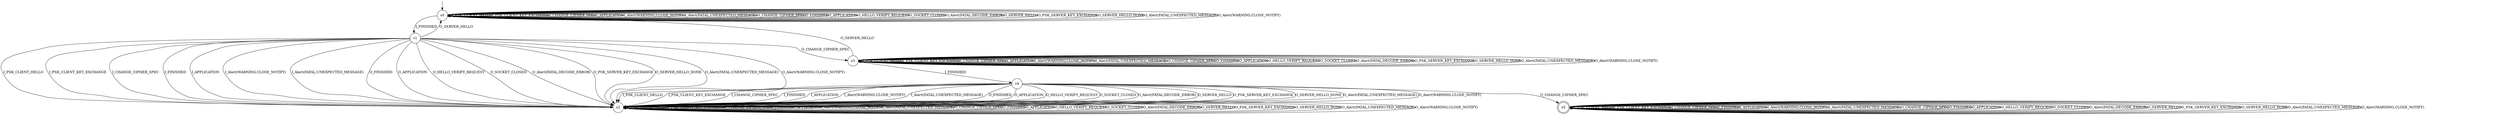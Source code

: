 digraph g {

	s0 [shape="circle" label="s0"];
	s1 [shape="circle" label="s1"];
	s2 [shape="circle" label="s2"];
	s3 [shape="circle" label="s3"];
	s4 [shape="circle" label="s4"];
	s5 [shape="doublecircle" label="s5"];
	s0 -> s0 [label="I_PSK_CLIENT_HELLO"];
	s0 -> s0 [label="I_PSK_CLIENT_KEY_EXCHANGE"];
	s0 -> s0 [label="I_CHANGE_CIPHER_SPEC"];
	s0 -> s1 [label="I_FINISHED"];
	s0 -> s0 [label="I_APPLICATION"];
	s0 -> s0 [label="I_Alert(WARNING,CLOSE_NOTIFY)"];
	s0 -> s0 [label="I_Alert(FATAL,UNEXPECTED_MESSAGE)"];
	s0 -> s0 [label="O_CHANGE_CIPHER_SPEC"];
	s0 -> s0 [label="O_FINISHED"];
	s0 -> s0 [label="O_APPLICATION"];
	s0 -> s0 [label="O_HELLO_VERIFY_REQUEST"];
	s0 -> s0 [label="O_SOCKET_CLOSED"];
	s0 -> s0 [label="O_Alert(FATAL,DECODE_ERROR)"];
	s0 -> s0 [label="O_SERVER_HELLO"];
	s0 -> s0 [label="O_PSK_SERVER_KEY_EXCHANGE"];
	s0 -> s0 [label="O_SERVER_HELLO_DONE"];
	s0 -> s0 [label="O_Alert(FATAL,UNEXPECTED_MESSAGE)"];
	s0 -> s0 [label="O_Alert(WARNING,CLOSE_NOTIFY)"];
	s1 -> s2 [label="I_PSK_CLIENT_HELLO"];
	s1 -> s2 [label="I_PSK_CLIENT_KEY_EXCHANGE"];
	s1 -> s2 [label="I_CHANGE_CIPHER_SPEC"];
	s1 -> s2 [label="I_FINISHED"];
	s1 -> s2 [label="I_APPLICATION"];
	s1 -> s2 [label="I_Alert(WARNING,CLOSE_NOTIFY)"];
	s1 -> s2 [label="I_Alert(FATAL,UNEXPECTED_MESSAGE)"];
	s1 -> s3 [label="O_CHANGE_CIPHER_SPEC"];
	s1 -> s2 [label="O_FINISHED"];
	s1 -> s2 [label="O_APPLICATION"];
	s1 -> s2 [label="O_HELLO_VERIFY_REQUEST"];
	s1 -> s2 [label="O_SOCKET_CLOSED"];
	s1 -> s2 [label="O_Alert(FATAL,DECODE_ERROR)"];
	s1 -> s0 [label="O_SERVER_HELLO"];
	s1 -> s2 [label="O_PSK_SERVER_KEY_EXCHANGE"];
	s1 -> s2 [label="O_SERVER_HELLO_DONE"];
	s1 -> s2 [label="O_Alert(FATAL,UNEXPECTED_MESSAGE)"];
	s1 -> s2 [label="O_Alert(WARNING,CLOSE_NOTIFY)"];
	s2 -> s2 [label="I_PSK_CLIENT_HELLO"];
	s2 -> s2 [label="I_PSK_CLIENT_KEY_EXCHANGE"];
	s2 -> s2 [label="I_CHANGE_CIPHER_SPEC"];
	s2 -> s2 [label="I_FINISHED"];
	s2 -> s2 [label="I_APPLICATION"];
	s2 -> s2 [label="I_Alert(WARNING,CLOSE_NOTIFY)"];
	s2 -> s2 [label="I_Alert(FATAL,UNEXPECTED_MESSAGE)"];
	s2 -> s2 [label="O_CHANGE_CIPHER_SPEC"];
	s2 -> s2 [label="O_FINISHED"];
	s2 -> s2 [label="O_APPLICATION"];
	s2 -> s2 [label="O_HELLO_VERIFY_REQUEST"];
	s2 -> s2 [label="O_SOCKET_CLOSED"];
	s2 -> s2 [label="O_Alert(FATAL,DECODE_ERROR)"];
	s2 -> s2 [label="O_SERVER_HELLO"];
	s2 -> s2 [label="O_PSK_SERVER_KEY_EXCHANGE"];
	s2 -> s2 [label="O_SERVER_HELLO_DONE"];
	s2 -> s2 [label="O_Alert(FATAL,UNEXPECTED_MESSAGE)"];
	s2 -> s2 [label="O_Alert(WARNING,CLOSE_NOTIFY)"];
	s3 -> s3 [label="I_PSK_CLIENT_HELLO"];
	s3 -> s3 [label="I_PSK_CLIENT_KEY_EXCHANGE"];
	s3 -> s3 [label="I_CHANGE_CIPHER_SPEC"];
	s3 -> s4 [label="I_FINISHED"];
	s3 -> s3 [label="I_APPLICATION"];
	s3 -> s3 [label="I_Alert(WARNING,CLOSE_NOTIFY)"];
	s3 -> s3 [label="I_Alert(FATAL,UNEXPECTED_MESSAGE)"];
	s3 -> s3 [label="O_CHANGE_CIPHER_SPEC"];
	s3 -> s3 [label="O_FINISHED"];
	s3 -> s3 [label="O_APPLICATION"];
	s3 -> s3 [label="O_HELLO_VERIFY_REQUEST"];
	s3 -> s3 [label="O_SOCKET_CLOSED"];
	s3 -> s3 [label="O_Alert(FATAL,DECODE_ERROR)"];
	s3 -> s0 [label="O_SERVER_HELLO"];
	s3 -> s3 [label="O_PSK_SERVER_KEY_EXCHANGE"];
	s3 -> s3 [label="O_SERVER_HELLO_DONE"];
	s3 -> s3 [label="O_Alert(FATAL,UNEXPECTED_MESSAGE)"];
	s3 -> s3 [label="O_Alert(WARNING,CLOSE_NOTIFY)"];
	s4 -> s2 [label="I_PSK_CLIENT_HELLO"];
	s4 -> s2 [label="I_PSK_CLIENT_KEY_EXCHANGE"];
	s4 -> s2 [label="I_CHANGE_CIPHER_SPEC"];
	s4 -> s2 [label="I_FINISHED"];
	s4 -> s2 [label="I_APPLICATION"];
	s4 -> s2 [label="I_Alert(WARNING,CLOSE_NOTIFY)"];
	s4 -> s2 [label="I_Alert(FATAL,UNEXPECTED_MESSAGE)"];
	s4 -> s5 [label="O_CHANGE_CIPHER_SPEC"];
	s4 -> s2 [label="O_FINISHED"];
	s4 -> s2 [label="O_APPLICATION"];
	s4 -> s2 [label="O_HELLO_VERIFY_REQUEST"];
	s4 -> s2 [label="O_SOCKET_CLOSED"];
	s4 -> s2 [label="O_Alert(FATAL,DECODE_ERROR)"];
	s4 -> s2 [label="O_SERVER_HELLO"];
	s4 -> s2 [label="O_PSK_SERVER_KEY_EXCHANGE"];
	s4 -> s2 [label="O_SERVER_HELLO_DONE"];
	s4 -> s2 [label="O_Alert(FATAL,UNEXPECTED_MESSAGE)"];
	s4 -> s2 [label="O_Alert(WARNING,CLOSE_NOTIFY)"];
	s5 -> s5 [label="I_PSK_CLIENT_HELLO"];
	s5 -> s5 [label="I_PSK_CLIENT_KEY_EXCHANGE"];
	s5 -> s5 [label="I_CHANGE_CIPHER_SPEC"];
	s5 -> s5 [label="I_FINISHED"];
	s5 -> s5 [label="I_APPLICATION"];
	s5 -> s5 [label="I_Alert(WARNING,CLOSE_NOTIFY)"];
	s5 -> s5 [label="I_Alert(FATAL,UNEXPECTED_MESSAGE)"];
	s5 -> s5 [label="O_CHANGE_CIPHER_SPEC"];
	s5 -> s5 [label="O_FINISHED"];
	s5 -> s5 [label="O_APPLICATION"];
	s5 -> s5 [label="O_HELLO_VERIFY_REQUEST"];
	s5 -> s5 [label="O_SOCKET_CLOSED"];
	s5 -> s5 [label="O_Alert(FATAL,DECODE_ERROR)"];
	s5 -> s5 [label="O_SERVER_HELLO"];
	s5 -> s5 [label="O_PSK_SERVER_KEY_EXCHANGE"];
	s5 -> s5 [label="O_SERVER_HELLO_DONE"];
	s5 -> s5 [label="O_Alert(FATAL,UNEXPECTED_MESSAGE)"];
	s5 -> s5 [label="O_Alert(WARNING,CLOSE_NOTIFY)"];

__start0 [label="" shape="none" width="0" height="0"];
__start0 -> s0;

}

